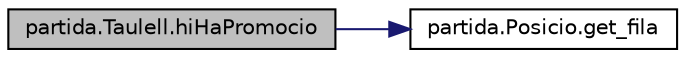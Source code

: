 digraph "partida.Taulell.hiHaPromocio"
{
 // LATEX_PDF_SIZE
  edge [fontname="Helvetica",fontsize="10",labelfontname="Helvetica",labelfontsize="10"];
  node [fontname="Helvetica",fontsize="10",shape=record];
  rankdir="LR";
  Node1 [label="partida.Taulell.hiHaPromocio",height=0.2,width=0.4,color="black", fillcolor="grey75", style="filled", fontcolor="black",tooltip="Comprova si a la posicio entrada es pot fer una promocio."];
  Node1 -> Node2 [color="midnightblue",fontsize="10",style="solid"];
  Node2 [label="partida.Posicio.get_fila",height=0.2,width=0.4,color="black", fillcolor="white", style="filled",URL="$classpartida_1_1_posicio.html#afd3e4dfc10d7a4ce1587ebc641cbbee5",tooltip="Fila."];
}
